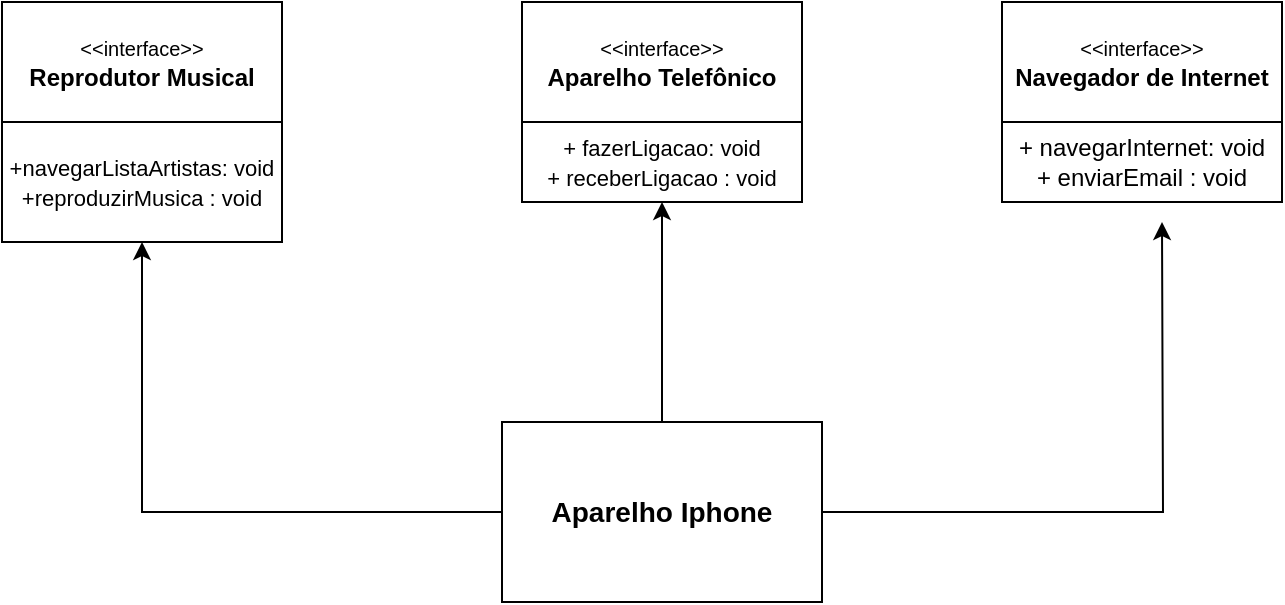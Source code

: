 <mxfile version="22.0.2" type="github">
  <diagram name="Page-1" id="dFOQ9Cw2s2FOwbDXWVRe">
    <mxGraphModel dx="880" dy="484" grid="1" gridSize="10" guides="1" tooltips="1" connect="1" arrows="1" fold="1" page="1" pageScale="1" pageWidth="850" pageHeight="1100" math="0" shadow="0">
      <root>
        <mxCell id="0" />
        <mxCell id="1" parent="0" />
        <mxCell id="qDxceSk05uXn3ClY6-Vg-1" value="&lt;font style=&quot;font-size: 10px;&quot;&gt;&amp;lt;&amp;lt;interface&amp;gt;&amp;gt;&lt;/font&gt;&lt;br&gt;&lt;b&gt;Reprodutor Musical&lt;/b&gt;" style="rounded=0;whiteSpace=wrap;html=1;" vertex="1" parent="1">
          <mxGeometry x="60" y="80" width="140" height="60" as="geometry" />
        </mxCell>
        <mxCell id="qDxceSk05uXn3ClY6-Vg-2" value="&lt;font style=&quot;font-size: 10px;&quot;&gt;&amp;lt;&amp;lt;interface&amp;gt;&amp;gt;&lt;/font&gt;&lt;b&gt;&lt;br&gt;Aparelho Telefônico&lt;/b&gt;" style="rounded=0;whiteSpace=wrap;html=1;" vertex="1" parent="1">
          <mxGeometry x="320" y="80" width="140" height="60" as="geometry" />
        </mxCell>
        <mxCell id="qDxceSk05uXn3ClY6-Vg-3" value="&lt;font style=&quot;font-size: 10px;&quot;&gt;&amp;lt;&amp;lt;interface&amp;gt;&amp;gt;&lt;/font&gt;&lt;b&gt;&lt;br&gt;Navegador de Internet&lt;/b&gt;" style="rounded=0;whiteSpace=wrap;html=1;" vertex="1" parent="1">
          <mxGeometry x="560" y="80" width="140" height="60" as="geometry" />
        </mxCell>
        <mxCell id="qDxceSk05uXn3ClY6-Vg-18" value="" style="edgeStyle=orthogonalEdgeStyle;rounded=0;orthogonalLoop=1;jettySize=auto;html=1;entryX=0.5;entryY=1;entryDx=0;entryDy=0;" edge="1" parent="1" source="qDxceSk05uXn3ClY6-Vg-4" target="qDxceSk05uXn3ClY6-Vg-13">
          <mxGeometry relative="1" as="geometry">
            <mxPoint x="225" y="325" as="targetPoint" />
          </mxGeometry>
        </mxCell>
        <mxCell id="qDxceSk05uXn3ClY6-Vg-20" style="edgeStyle=orthogonalEdgeStyle;rounded=0;orthogonalLoop=1;jettySize=auto;html=1;entryX=0.5;entryY=1;entryDx=0;entryDy=0;" edge="1" parent="1" source="qDxceSk05uXn3ClY6-Vg-4" target="qDxceSk05uXn3ClY6-Vg-14">
          <mxGeometry relative="1" as="geometry" />
        </mxCell>
        <mxCell id="qDxceSk05uXn3ClY6-Vg-21" style="edgeStyle=orthogonalEdgeStyle;rounded=0;orthogonalLoop=1;jettySize=auto;html=1;" edge="1" parent="1" source="qDxceSk05uXn3ClY6-Vg-4">
          <mxGeometry relative="1" as="geometry">
            <mxPoint x="640" y="190" as="targetPoint" />
          </mxGeometry>
        </mxCell>
        <mxCell id="qDxceSk05uXn3ClY6-Vg-4" value="&lt;b&gt;&lt;font style=&quot;font-size: 14px;&quot;&gt;Aparelho Iphone&lt;/font&gt;&lt;/b&gt;" style="rounded=0;whiteSpace=wrap;html=1;" vertex="1" parent="1">
          <mxGeometry x="310" y="290" width="160" height="90" as="geometry" />
        </mxCell>
        <mxCell id="qDxceSk05uXn3ClY6-Vg-13" value="&lt;font style=&quot;font-size: 11px;&quot;&gt;+navegarListaArtistas: void&lt;br&gt;+reproduzirMusica : void&lt;/font&gt;" style="rounded=0;whiteSpace=wrap;html=1;" vertex="1" parent="1">
          <mxGeometry x="60" y="140" width="140" height="60" as="geometry" />
        </mxCell>
        <mxCell id="qDxceSk05uXn3ClY6-Vg-14" value="&lt;font style=&quot;font-size: 11px;&quot;&gt;+ fazerLigacao: void&lt;br&gt;+ receberLigacao : void&lt;/font&gt;" style="rounded=0;whiteSpace=wrap;html=1;" vertex="1" parent="1">
          <mxGeometry x="320" y="140" width="140" height="40" as="geometry" />
        </mxCell>
        <mxCell id="qDxceSk05uXn3ClY6-Vg-16" value="+ navegarInternet: void&lt;br&gt;+ enviarEmail : void" style="rounded=0;whiteSpace=wrap;html=1;" vertex="1" parent="1">
          <mxGeometry x="560" y="140" width="140" height="40" as="geometry" />
        </mxCell>
      </root>
    </mxGraphModel>
  </diagram>
</mxfile>
